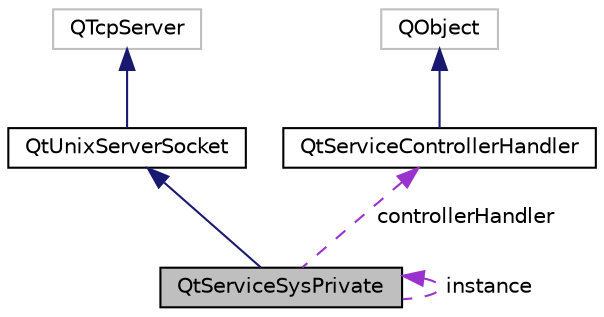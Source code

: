 digraph "QtServiceSysPrivate"
{
  edge [fontname="Helvetica",fontsize="10",labelfontname="Helvetica",labelfontsize="10"];
  node [fontname="Helvetica",fontsize="10",shape=record];
  Node3 [label="QtServiceSysPrivate",height=0.2,width=0.4,color="black", fillcolor="grey75", style="filled", fontcolor="black"];
  Node4 -> Node3 [dir="back",color="midnightblue",fontsize="10",style="solid",fontname="Helvetica"];
  Node4 [label="QtUnixServerSocket",height=0.2,width=0.4,color="black", fillcolor="white", style="filled",URL="$class_qt_unix_server_socket.html"];
  Node5 -> Node4 [dir="back",color="midnightblue",fontsize="10",style="solid",fontname="Helvetica"];
  Node5 [label="QTcpServer",height=0.2,width=0.4,color="grey75", fillcolor="white", style="filled"];
  Node3 -> Node3 [dir="back",color="darkorchid3",fontsize="10",style="dashed",label=" instance" ,fontname="Helvetica"];
  Node6 -> Node3 [dir="back",color="darkorchid3",fontsize="10",style="dashed",label=" controllerHandler" ,fontname="Helvetica"];
  Node6 [label="QtServiceControllerHandler",height=0.2,width=0.4,color="black", fillcolor="white", style="filled",URL="$class_qt_service_controller_handler.html"];
  Node7 -> Node6 [dir="back",color="midnightblue",fontsize="10",style="solid",fontname="Helvetica"];
  Node7 [label="QObject",height=0.2,width=0.4,color="grey75", fillcolor="white", style="filled"];
}
